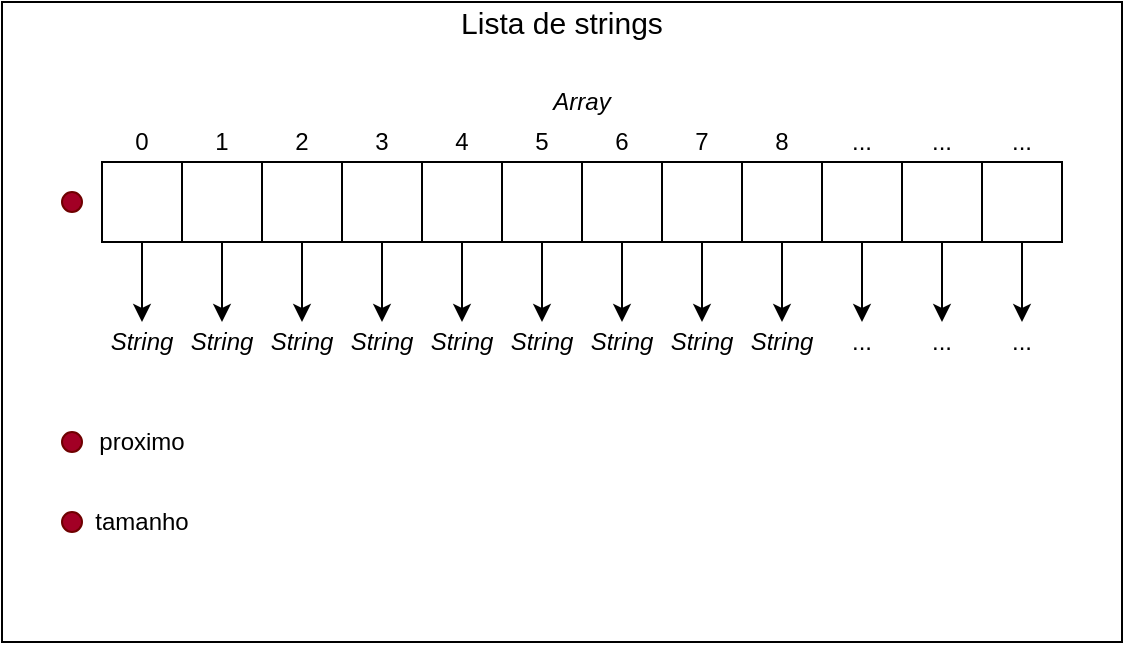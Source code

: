 <mxfile version="10.6.0" type="device"><diagram id="8GkzO-2iXQMkuJmufmp5" name="Page-1"><mxGraphModel dx="840" dy="416" grid="1" gridSize="10" guides="1" tooltips="1" connect="1" arrows="1" fold="1" page="1" pageScale="1" pageWidth="850" pageHeight="1100" math="0" shadow="0"><root><mxCell id="0"/><mxCell id="1" parent="0"/><mxCell id="2WYAGC3ekxAIEiTmy_mu-112" value="" style="rounded=0;whiteSpace=wrap;html=1;" parent="1" vertex="1"><mxGeometry x="80" y="40" width="560" height="320" as="geometry"/></mxCell><mxCell id="2WYAGC3ekxAIEiTmy_mu-1" value="" style="whiteSpace=wrap;html=1;aspect=fixed;" parent="1" vertex="1"><mxGeometry x="130" y="120" width="40" height="40" as="geometry"/></mxCell><mxCell id="2WYAGC3ekxAIEiTmy_mu-2" value="" style="whiteSpace=wrap;html=1;aspect=fixed;" parent="1" vertex="1"><mxGeometry x="170" y="120" width="40" height="40" as="geometry"/></mxCell><mxCell id="2WYAGC3ekxAIEiTmy_mu-4" value="" style="whiteSpace=wrap;html=1;aspect=fixed;" parent="1" vertex="1"><mxGeometry x="250" y="120" width="40" height="40" as="geometry"/></mxCell><mxCell id="2WYAGC3ekxAIEiTmy_mu-7" value="" style="whiteSpace=wrap;html=1;aspect=fixed;" parent="1" vertex="1"><mxGeometry x="290" y="120" width="40" height="40" as="geometry"/></mxCell><mxCell id="2WYAGC3ekxAIEiTmy_mu-8" value="" style="whiteSpace=wrap;html=1;aspect=fixed;" parent="1" vertex="1"><mxGeometry x="330" y="120" width="40" height="40" as="geometry"/></mxCell><mxCell id="2WYAGC3ekxAIEiTmy_mu-10" value="" style="whiteSpace=wrap;html=1;aspect=fixed;" parent="1" vertex="1"><mxGeometry x="410" y="120" width="40" height="40" as="geometry"/></mxCell><mxCell id="2WYAGC3ekxAIEiTmy_mu-11" value="" style="whiteSpace=wrap;html=1;aspect=fixed;" parent="1" vertex="1"><mxGeometry x="450" y="120" width="40" height="40" as="geometry"/></mxCell><mxCell id="2WYAGC3ekxAIEiTmy_mu-12" value="" style="whiteSpace=wrap;html=1;aspect=fixed;" parent="1" vertex="1"><mxGeometry x="490" y="120" width="40" height="40" as="geometry"/></mxCell><mxCell id="2WYAGC3ekxAIEiTmy_mu-13" value="" style="whiteSpace=wrap;html=1;aspect=fixed;" parent="1" vertex="1"><mxGeometry x="530" y="120" width="40" height="40" as="geometry"/></mxCell><mxCell id="2WYAGC3ekxAIEiTmy_mu-14" value="" style="whiteSpace=wrap;html=1;aspect=fixed;" parent="1" vertex="1"><mxGeometry x="570" y="120" width="40" height="40" as="geometry"/></mxCell><mxCell id="2WYAGC3ekxAIEiTmy_mu-16" value="&lt;i&gt;Array&lt;/i&gt;" style="text;html=1;strokeColor=none;fillColor=none;align=center;verticalAlign=middle;whiteSpace=wrap;rounded=0;" parent="1" vertex="1"><mxGeometry x="350" y="80" width="40" height="20" as="geometry"/></mxCell><mxCell id="2WYAGC3ekxAIEiTmy_mu-17" value="" style="endArrow=classic;html=1;exitX=0.5;exitY=1;exitDx=0;exitDy=0;entryX=0.5;entryY=0;entryDx=0;entryDy=0;" parent="1" source="2WYAGC3ekxAIEiTmy_mu-8" target="oww64-2o9A2ZtZIngmTk-17" edge="1"><mxGeometry width="50" height="50" relative="1" as="geometry"><mxPoint x="130" y="310" as="sourcePoint"/><mxPoint x="350" y="190" as="targetPoint"/></mxGeometry></mxCell><mxCell id="2WYAGC3ekxAIEiTmy_mu-43" value="" style="whiteSpace=wrap;html=1;aspect=fixed;" parent="1" vertex="1"><mxGeometry x="370" y="120" width="40" height="40" as="geometry"/></mxCell><mxCell id="2WYAGC3ekxAIEiTmy_mu-44" value="" style="whiteSpace=wrap;html=1;aspect=fixed;" parent="1" vertex="1"><mxGeometry x="210" y="120" width="40" height="40" as="geometry"/></mxCell><mxCell id="2WYAGC3ekxAIEiTmy_mu-45" value="0" style="text;html=1;strokeColor=none;fillColor=none;align=center;verticalAlign=middle;whiteSpace=wrap;rounded=0;" parent="1" vertex="1"><mxGeometry x="130" y="100" width="40" height="20" as="geometry"/></mxCell><mxCell id="2WYAGC3ekxAIEiTmy_mu-47" value="1" style="text;html=1;strokeColor=none;fillColor=none;align=center;verticalAlign=middle;whiteSpace=wrap;rounded=0;" parent="1" vertex="1"><mxGeometry x="170" y="100" width="40" height="20" as="geometry"/></mxCell><mxCell id="2WYAGC3ekxAIEiTmy_mu-48" value="2" style="text;html=1;strokeColor=none;fillColor=none;align=center;verticalAlign=middle;whiteSpace=wrap;rounded=0;" parent="1" vertex="1"><mxGeometry x="210" y="100" width="40" height="20" as="geometry"/></mxCell><mxCell id="2WYAGC3ekxAIEiTmy_mu-49" value="3" style="text;html=1;strokeColor=none;fillColor=none;align=center;verticalAlign=middle;whiteSpace=wrap;rounded=0;" parent="1" vertex="1"><mxGeometry x="250" y="100" width="40" height="20" as="geometry"/></mxCell><mxCell id="2WYAGC3ekxAIEiTmy_mu-50" value="4" style="text;html=1;strokeColor=none;fillColor=none;align=center;verticalAlign=middle;whiteSpace=wrap;rounded=0;" parent="1" vertex="1"><mxGeometry x="290" y="100" width="40" height="20" as="geometry"/></mxCell><mxCell id="2WYAGC3ekxAIEiTmy_mu-51" value="5&lt;br&gt;" style="text;html=1;strokeColor=none;fillColor=none;align=center;verticalAlign=middle;whiteSpace=wrap;rounded=0;" parent="1" vertex="1"><mxGeometry x="330" y="100" width="40" height="20" as="geometry"/></mxCell><mxCell id="2WYAGC3ekxAIEiTmy_mu-52" value="6&lt;br&gt;" style="text;html=1;strokeColor=none;fillColor=none;align=center;verticalAlign=middle;whiteSpace=wrap;rounded=0;" parent="1" vertex="1"><mxGeometry x="370" y="100" width="40" height="20" as="geometry"/></mxCell><mxCell id="2WYAGC3ekxAIEiTmy_mu-53" value="7&lt;br&gt;" style="text;html=1;strokeColor=none;fillColor=none;align=center;verticalAlign=middle;whiteSpace=wrap;rounded=0;" parent="1" vertex="1"><mxGeometry x="410" y="100" width="40" height="20" as="geometry"/></mxCell><mxCell id="2WYAGC3ekxAIEiTmy_mu-54" value="8" style="text;html=1;strokeColor=none;fillColor=none;align=center;verticalAlign=middle;whiteSpace=wrap;rounded=0;" parent="1" vertex="1"><mxGeometry x="450" y="100" width="40" height="20" as="geometry"/></mxCell><mxCell id="2WYAGC3ekxAIEiTmy_mu-55" value="..." style="text;html=1;strokeColor=none;fillColor=none;align=center;verticalAlign=middle;whiteSpace=wrap;rounded=0;" parent="1" vertex="1"><mxGeometry x="490" y="100" width="40" height="20" as="geometry"/></mxCell><mxCell id="2WYAGC3ekxAIEiTmy_mu-56" value="..." style="text;html=1;strokeColor=none;fillColor=none;align=center;verticalAlign=middle;whiteSpace=wrap;rounded=0;" parent="1" vertex="1"><mxGeometry x="530" y="100" width="40" height="20" as="geometry"/></mxCell><mxCell id="2WYAGC3ekxAIEiTmy_mu-57" value="..." style="text;html=1;strokeColor=none;fillColor=none;align=center;verticalAlign=middle;whiteSpace=wrap;rounded=0;" parent="1" vertex="1"><mxGeometry x="570" y="100" width="40" height="20" as="geometry"/></mxCell><mxCell id="2WYAGC3ekxAIEiTmy_mu-60" value="" style="endArrow=classic;html=1;exitX=0.5;exitY=1;exitDx=0;exitDy=0;" parent="1" edge="1"><mxGeometry width="50" height="50" relative="1" as="geometry"><mxPoint x="550" y="160" as="sourcePoint"/><mxPoint x="550" y="200" as="targetPoint"/></mxGeometry></mxCell><mxCell id="2WYAGC3ekxAIEiTmy_mu-62" value="...&lt;br&gt;" style="text;html=1;strokeColor=none;fillColor=none;align=center;verticalAlign=middle;whiteSpace=wrap;rounded=0;" parent="1" vertex="1"><mxGeometry x="530" y="200" width="40" height="20" as="geometry"/></mxCell><mxCell id="2WYAGC3ekxAIEiTmy_mu-69" value="" style="endArrow=classic;html=1;exitX=0.5;exitY=1;exitDx=0;exitDy=0;" parent="1" edge="1"><mxGeometry width="50" height="50" relative="1" as="geometry"><mxPoint x="430" y="160" as="sourcePoint"/><mxPoint x="430" y="200" as="targetPoint"/></mxGeometry></mxCell><mxCell id="2WYAGC3ekxAIEiTmy_mu-70" value="&lt;i&gt;String&lt;/i&gt;&lt;br&gt;" style="text;html=1;strokeColor=none;fillColor=none;align=center;verticalAlign=middle;whiteSpace=wrap;rounded=0;" parent="1" vertex="1"><mxGeometry x="410" y="200" width="40" height="20" as="geometry"/></mxCell><mxCell id="2WYAGC3ekxAIEiTmy_mu-71" value="" style="endArrow=classic;html=1;exitX=0.5;exitY=1;exitDx=0;exitDy=0;" parent="1" edge="1"><mxGeometry width="50" height="50" relative="1" as="geometry"><mxPoint x="470" y="160" as="sourcePoint"/><mxPoint x="470" y="200" as="targetPoint"/></mxGeometry></mxCell><mxCell id="2WYAGC3ekxAIEiTmy_mu-72" value="&lt;i&gt;String&lt;/i&gt;&lt;br&gt;" style="text;html=1;strokeColor=none;fillColor=none;align=center;verticalAlign=middle;whiteSpace=wrap;rounded=0;" parent="1" vertex="1"><mxGeometry x="450" y="200" width="40" height="20" as="geometry"/></mxCell><mxCell id="2WYAGC3ekxAIEiTmy_mu-73" value="" style="endArrow=classic;html=1;exitX=0.5;exitY=1;exitDx=0;exitDy=0;" parent="1" edge="1"><mxGeometry width="50" height="50" relative="1" as="geometry"><mxPoint x="510" y="160" as="sourcePoint"/><mxPoint x="510" y="200" as="targetPoint"/></mxGeometry></mxCell><mxCell id="2WYAGC3ekxAIEiTmy_mu-74" value="...&lt;br&gt;" style="text;html=1;strokeColor=none;fillColor=none;align=center;verticalAlign=middle;whiteSpace=wrap;rounded=0;" parent="1" vertex="1"><mxGeometry x="490" y="200" width="40" height="20" as="geometry"/></mxCell><mxCell id="2WYAGC3ekxAIEiTmy_mu-75" value="" style="endArrow=classic;html=1;exitX=0.5;exitY=1;exitDx=0;exitDy=0;" parent="1" edge="1"><mxGeometry width="50" height="50" relative="1" as="geometry"><mxPoint x="590" y="160" as="sourcePoint"/><mxPoint x="590" y="200" as="targetPoint"/></mxGeometry></mxCell><mxCell id="2WYAGC3ekxAIEiTmy_mu-76" value="...&lt;br&gt;" style="text;html=1;strokeColor=none;fillColor=none;align=center;verticalAlign=middle;whiteSpace=wrap;rounded=0;" parent="1" vertex="1"><mxGeometry x="570" y="200" width="40" height="20" as="geometry"/></mxCell><mxCell id="2WYAGC3ekxAIEiTmy_mu-77" value="" style="endArrow=classic;html=1;exitX=0.5;exitY=1;exitDx=0;exitDy=0;" parent="1" edge="1"><mxGeometry width="50" height="50" relative="1" as="geometry"><mxPoint x="390" y="160" as="sourcePoint"/><mxPoint x="390" y="200" as="targetPoint"/></mxGeometry></mxCell><mxCell id="2WYAGC3ekxAIEiTmy_mu-78" value="&lt;i&gt;String&lt;/i&gt;&lt;br&gt;" style="text;html=1;strokeColor=none;fillColor=none;align=center;verticalAlign=middle;whiteSpace=wrap;rounded=0;" parent="1" vertex="1"><mxGeometry x="370" y="200" width="40" height="20" as="geometry"/></mxCell><mxCell id="2WYAGC3ekxAIEiTmy_mu-79" value="" style="endArrow=classic;html=1;exitX=0.5;exitY=1;exitDx=0;exitDy=0;" parent="1" edge="1"><mxGeometry width="50" height="50" relative="1" as="geometry"><mxPoint x="310" y="160" as="sourcePoint"/><mxPoint x="310" y="200" as="targetPoint"/></mxGeometry></mxCell><mxCell id="2WYAGC3ekxAIEiTmy_mu-80" value="&lt;i&gt;String&lt;/i&gt;&lt;br&gt;" style="text;html=1;strokeColor=none;fillColor=none;align=center;verticalAlign=middle;whiteSpace=wrap;rounded=0;" parent="1" vertex="1"><mxGeometry x="290" y="200" width="40" height="20" as="geometry"/></mxCell><mxCell id="2WYAGC3ekxAIEiTmy_mu-81" value="" style="endArrow=classic;html=1;exitX=0.5;exitY=1;exitDx=0;exitDy=0;" parent="1" edge="1"><mxGeometry width="50" height="50" relative="1" as="geometry"><mxPoint x="270" y="160" as="sourcePoint"/><mxPoint x="270" y="200" as="targetPoint"/></mxGeometry></mxCell><mxCell id="2WYAGC3ekxAIEiTmy_mu-82" value="&lt;i&gt;String&lt;/i&gt;&lt;br&gt;" style="text;html=1;strokeColor=none;fillColor=none;align=center;verticalAlign=middle;whiteSpace=wrap;rounded=0;" parent="1" vertex="1"><mxGeometry x="250" y="200" width="40" height="20" as="geometry"/></mxCell><mxCell id="2WYAGC3ekxAIEiTmy_mu-83" value="" style="endArrow=classic;html=1;exitX=0.5;exitY=1;exitDx=0;exitDy=0;" parent="1" edge="1"><mxGeometry width="50" height="50" relative="1" as="geometry"><mxPoint x="230" y="160" as="sourcePoint"/><mxPoint x="230" y="200" as="targetPoint"/></mxGeometry></mxCell><mxCell id="2WYAGC3ekxAIEiTmy_mu-84" value="&lt;i&gt;String&lt;/i&gt;&lt;br&gt;" style="text;html=1;strokeColor=none;fillColor=none;align=center;verticalAlign=middle;whiteSpace=wrap;rounded=0;" parent="1" vertex="1"><mxGeometry x="210" y="200" width="40" height="20" as="geometry"/></mxCell><mxCell id="2WYAGC3ekxAIEiTmy_mu-85" value="" style="endArrow=classic;html=1;exitX=0.5;exitY=1;exitDx=0;exitDy=0;" parent="1" edge="1"><mxGeometry width="50" height="50" relative="1" as="geometry"><mxPoint x="190" y="160" as="sourcePoint"/><mxPoint x="190" y="200" as="targetPoint"/></mxGeometry></mxCell><mxCell id="2WYAGC3ekxAIEiTmy_mu-86" value="&lt;i&gt;String&lt;/i&gt;&lt;br&gt;" style="text;html=1;strokeColor=none;fillColor=none;align=center;verticalAlign=middle;whiteSpace=wrap;rounded=0;" parent="1" vertex="1"><mxGeometry x="170" y="200" width="40" height="20" as="geometry"/></mxCell><mxCell id="2WYAGC3ekxAIEiTmy_mu-89" value="" style="endArrow=classic;html=1;" parent="1" source="2WYAGC3ekxAIEiTmy_mu-1" edge="1"><mxGeometry width="50" height="50" relative="1" as="geometry"><mxPoint x="150" y="160" as="sourcePoint"/><mxPoint x="150" y="200" as="targetPoint"/></mxGeometry></mxCell><mxCell id="2WYAGC3ekxAIEiTmy_mu-90" value="&lt;i&gt;String&lt;/i&gt;&lt;br&gt;" style="text;html=1;strokeColor=none;fillColor=none;align=center;verticalAlign=middle;whiteSpace=wrap;rounded=0;" parent="1" vertex="1"><mxGeometry x="130" y="200" width="40" height="20" as="geometry"/></mxCell><mxCell id="2WYAGC3ekxAIEiTmy_mu-113" value="&lt;font style=&quot;font-size: 15px&quot;&gt;Lista de strings&lt;/font&gt;" style="text;html=1;strokeColor=none;fillColor=none;align=center;verticalAlign=middle;whiteSpace=wrap;rounded=0;" parent="1" vertex="1"><mxGeometry x="275" y="40" width="170" height="20" as="geometry"/></mxCell><mxCell id="oww64-2o9A2ZtZIngmTk-17" value="&lt;i&gt;String&lt;/i&gt;" style="text;html=1;strokeColor=none;fillColor=none;align=center;verticalAlign=middle;whiteSpace=wrap;rounded=0;" vertex="1" parent="1"><mxGeometry x="330" y="200" width="40" height="20" as="geometry"/></mxCell><mxCell id="oww64-2o9A2ZtZIngmTk-18" value="&lt;div style=&quot;text-align: left&quot;&gt;&lt;span&gt;proximo&lt;/span&gt;&lt;/div&gt;" style="text;html=1;strokeColor=none;fillColor=none;align=center;verticalAlign=middle;whiteSpace=wrap;rounded=0;" vertex="1" parent="1"><mxGeometry x="130" y="250" width="40" height="20" as="geometry"/></mxCell><mxCell id="oww64-2o9A2ZtZIngmTk-19" value="tamanho" style="text;html=1;strokeColor=none;fillColor=none;align=center;verticalAlign=middle;whiteSpace=wrap;rounded=0;" vertex="1" parent="1"><mxGeometry x="130" y="290" width="40" height="20" as="geometry"/></mxCell><mxCell id="oww64-2o9A2ZtZIngmTk-20" value="" style="ellipse;whiteSpace=wrap;html=1;aspect=fixed;fillColor=#a20025;strokeColor=#6F0000;fontColor=#ffffff;" vertex="1" parent="1"><mxGeometry x="110" y="135" width="10" height="10" as="geometry"/></mxCell><mxCell id="oww64-2o9A2ZtZIngmTk-23" value="" style="ellipse;whiteSpace=wrap;html=1;aspect=fixed;fillColor=#a20025;strokeColor=#6F0000;fontColor=#ffffff;" vertex="1" parent="1"><mxGeometry x="110" y="255" width="10" height="10" as="geometry"/></mxCell><mxCell id="oww64-2o9A2ZtZIngmTk-24" value="" style="ellipse;whiteSpace=wrap;html=1;aspect=fixed;fillColor=#a20025;strokeColor=#6F0000;fontColor=#ffffff;" vertex="1" parent="1"><mxGeometry x="110" y="295" width="10" height="10" as="geometry"/></mxCell></root></mxGraphModel></diagram></mxfile>